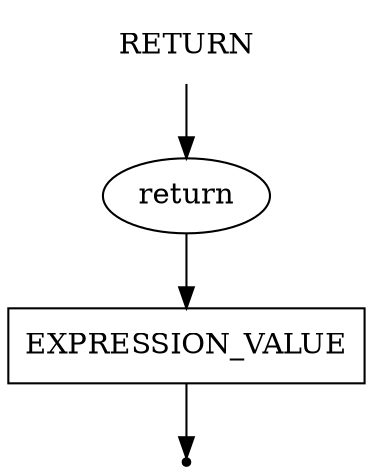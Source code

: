 digraph RETURN {
    start [label=RETURN shape=plaintext]
    key_return [label="return" shape=oval]
    value [label=EXPRESSION_VALUE shape=box]
    end [label="" shape=point]
    start -> key_return
    key_return -> value
    value -> end
}